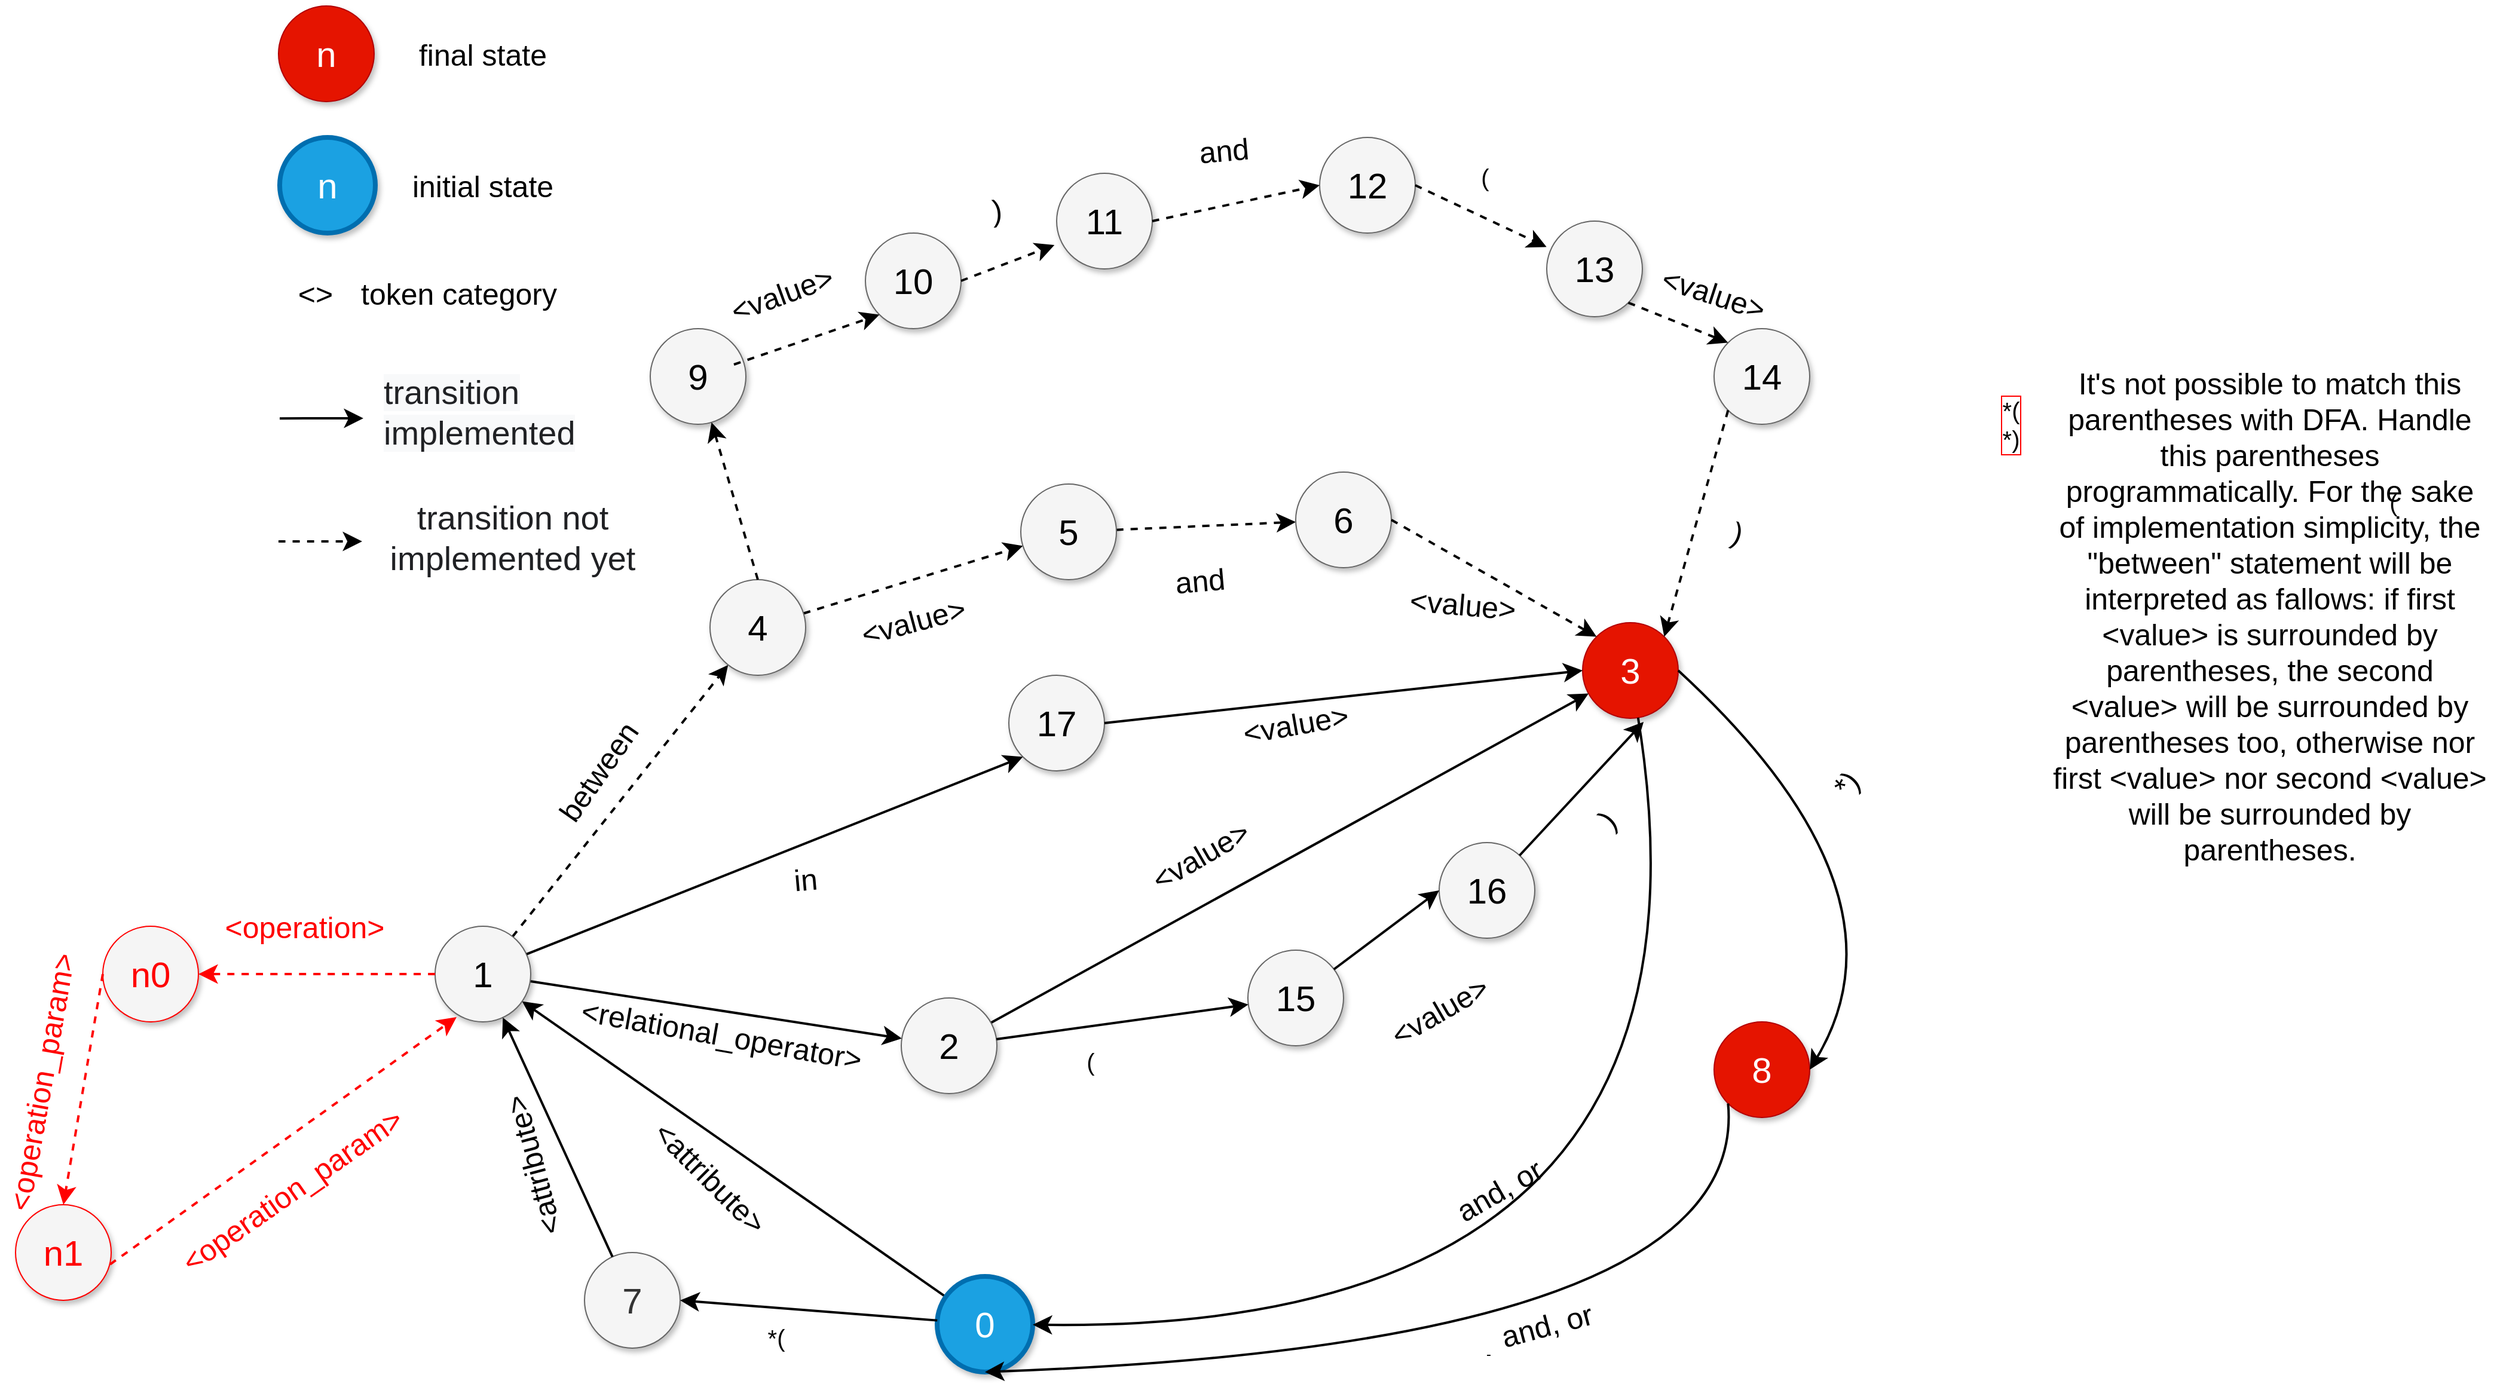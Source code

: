 <mxfile version="13.9.5" type="device"><diagram name="Page-1" id="ff44883e-f642-bcb2-894b-16b3d25a3f0b"><mxGraphModel dx="2258" dy="1375" grid="1" gridSize="10" guides="1" tooltips="1" connect="1" arrows="1" fold="1" page="1" pageScale="1.5" pageWidth="1169" pageHeight="826" background="#ffffff" math="0" shadow="0"><root><mxCell id="0" style=";html=1;"/><mxCell id="1" style=";html=1;" parent="0"/><mxCell id="f0bcc99304e6f5a-9" style="edgeStyle=none;curved=1;html=1;startSize=10;endArrow=classic;endFill=1;endSize=10;strokeColor=#000000;strokeWidth=2;fontSize=12;" parent="1" source="f0bcc99304e6f5a-1" target="f0bcc99304e6f5a-2" edge="1"><mxGeometry relative="1" as="geometry"/></mxCell><mxCell id="f0bcc99304e6f5a-1" value="0" style="ellipse;whiteSpace=wrap;html=1;rounded=0;shadow=1;strokeColor=#006EAF;strokeWidth=4;fontSize=30;align=center;fillColor=#1ba1e2;fontColor=#ffffff;" parent="1" vertex="1"><mxGeometry x="1581" y="1082.94" width="80" height="80" as="geometry"/></mxCell><mxCell id="f0bcc99304e6f5a-10" style="edgeStyle=none;curved=1;html=1;startSize=10;endFill=1;endSize=10;strokeWidth=2;fontSize=12;" parent="1" source="f0bcc99304e6f5a-2" target="f0bcc99304e6f5a-6" edge="1"><mxGeometry relative="1" as="geometry"/></mxCell><mxCell id="f0bcc99304e6f5a-11" style="edgeStyle=none;curved=1;html=1;startSize=10;endFill=1;endSize=10;strokeWidth=2;fontSize=12;dashed=1;" parent="1" source="f0bcc99304e6f5a-2" target="f0bcc99304e6f5a-5" edge="1"><mxGeometry relative="1" as="geometry"/></mxCell><mxCell id="f0bcc99304e6f5a-2" value="1" style="ellipse;whiteSpace=wrap;html=1;rounded=0;shadow=1;strokeColor=#666666;strokeWidth=1;fontSize=30;align=center;fillColor=#f5f5f5;" parent="1" vertex="1"><mxGeometry x="1161" y="790" width="80" height="80" as="geometry"/></mxCell><mxCell id="f0bcc99304e6f5a-4" value="3" style="ellipse;whiteSpace=wrap;html=1;rounded=0;shadow=1;strokeColor=#B20000;strokeWidth=1;fontSize=30;align=center;fillColor=#e51400;fontColor=#ffffff;" parent="1" vertex="1"><mxGeometry x="2121" y="536" width="80" height="80" as="geometry"/></mxCell><mxCell id="f0bcc99304e6f5a-12" style="edgeStyle=none;curved=1;html=1;startSize=10;endFill=1;endSize=10;strokeWidth=2;fontSize=12;dashed=1;" parent="1" source="f0bcc99304e6f5a-5" target="f0bcc99304e6f5a-7" edge="1"><mxGeometry relative="1" as="geometry"/></mxCell><mxCell id="f0bcc99304e6f5a-5" value="4" style="ellipse;whiteSpace=wrap;html=1;rounded=0;shadow=1;strokeColor=#666666;strokeWidth=1;fontSize=30;align=center;fillColor=#f5f5f5;" parent="1" vertex="1"><mxGeometry x="1391" y="500" width="80" height="80" as="geometry"/></mxCell><mxCell id="f0bcc99304e6f5a-14" style="edgeStyle=none;curved=1;html=1;startSize=10;endFill=1;endSize=10;strokeWidth=2;fontSize=12;" parent="1" source="f0bcc99304e6f5a-6" target="f0bcc99304e6f5a-4" edge="1"><mxGeometry relative="1" as="geometry"/></mxCell><mxCell id="f0bcc99304e6f5a-6" value="2" style="ellipse;whiteSpace=wrap;html=1;rounded=0;shadow=1;strokeColor=#666666;strokeWidth=1;fontSize=30;align=center;fillColor=#f5f5f5;" parent="1" vertex="1"><mxGeometry x="1551" y="850" width="80" height="80" as="geometry"/></mxCell><mxCell id="f0bcc99304e6f5a-13" style="edgeStyle=none;curved=1;html=1;startSize=10;endFill=1;endSize=10;strokeWidth=2;fontSize=12;dashed=1;" parent="1" source="f0bcc99304e6f5a-7" target="f0bcc99304e6f5a-8" edge="1"><mxGeometry relative="1" as="geometry"/></mxCell><mxCell id="f0bcc99304e6f5a-7" value="5" style="ellipse;whiteSpace=wrap;html=1;rounded=0;shadow=1;strokeColor=#666666;strokeWidth=1;fontSize=30;align=center;fillColor=#f5f5f5;" parent="1" vertex="1"><mxGeometry x="1651" y="420" width="80" height="80" as="geometry"/></mxCell><mxCell id="f0bcc99304e6f5a-8" value="6" style="ellipse;whiteSpace=wrap;html=1;rounded=0;shadow=1;strokeColor=#666666;strokeWidth=1;fontSize=30;align=center;fillColor=#f5f5f5;" parent="1" vertex="1"><mxGeometry x="1881" y="410" width="80" height="80" as="geometry"/></mxCell><mxCell id="f0bcc99304e6f5a-30" value="&amp;lt;relational_operator&amp;gt;" style="text;html=1;strokeColor=none;fillColor=none;align=center;verticalAlign=middle;whiteSpace=wrap;rounded=0;shadow=1;labelBackgroundColor=none;fontSize=25;rotation=10;" parent="1" vertex="1"><mxGeometry x="1381" y="870" width="40" height="20" as="geometry"/></mxCell><mxCell id="f0bcc99304e6f5a-33" value="&amp;lt;value&amp;gt;" style="text;html=1;strokeColor=none;fillColor=none;align=center;verticalAlign=middle;whiteSpace=wrap;rounded=0;shadow=1;labelBackgroundColor=none;fontSize=25;rotation=-15;" parent="1" vertex="1"><mxGeometry x="1541" y="514" width="40" height="40" as="geometry"/></mxCell><mxCell id="zGkJbQkSqlp_Rj3pSPgc-1" value="7" style="ellipse;whiteSpace=wrap;html=1;rounded=0;shadow=1;strokeWidth=1;fontSize=30;align=center;fillColor=#f5f5f5;strokeColor=#666666;fontColor=#333333;" parent="1" vertex="1"><mxGeometry x="1286" y="1062.94" width="80" height="80" as="geometry"/></mxCell><mxCell id="zGkJbQkSqlp_Rj3pSPgc-3" style="edgeStyle=none;curved=1;html=1;startSize=10;endArrow=classic;endFill=1;endSize=10;strokeColor=#000000;strokeWidth=2;fontSize=12;entryX=1;entryY=0.5;entryDx=0;entryDy=0;" parent="1" source="f0bcc99304e6f5a-1" target="zGkJbQkSqlp_Rj3pSPgc-1" edge="1"><mxGeometry relative="1" as="geometry"><mxPoint x="941" y="960" as="sourcePoint"/><mxPoint x="1161" y="960" as="targetPoint"/></mxGeometry></mxCell><mxCell id="zGkJbQkSqlp_Rj3pSPgc-4" value="*(" style="text;html=1;resizable=0;points=[];align=center;verticalAlign=middle;labelBackgroundColor=none;fontSize=20;" parent="zGkJbQkSqlp_Rj3pSPgc-3" vertex="1" connectable="0"><mxGeometry x="0.255" y="-5" relative="1" as="geometry"><mxPoint x="-0.36" y="29.03" as="offset"/></mxGeometry></mxCell><mxCell id="RnQfbzzAzP_7NJszoJCJ-1" value="16" style="ellipse;whiteSpace=wrap;html=1;rounded=0;shadow=1;strokeColor=#666666;strokeWidth=1;fontSize=30;align=center;fillColor=#f5f5f5;" parent="1" vertex="1"><mxGeometry x="2001" y="720" width="80" height="80" as="geometry"/></mxCell><mxCell id="RnQfbzzAzP_7NJszoJCJ-2" value="15" style="ellipse;whiteSpace=wrap;html=1;rounded=0;shadow=1;strokeColor=#666666;strokeWidth=1;fontSize=30;align=center;fillColor=#f5f5f5;" parent="1" vertex="1"><mxGeometry x="1841" y="810" width="80" height="80" as="geometry"/></mxCell><mxCell id="RnQfbzzAzP_7NJszoJCJ-3" style="edgeStyle=none;curved=1;html=1;startSize=10;endFill=1;endSize=10;strokeWidth=2;fontSize=12;" parent="1" source="f0bcc99304e6f5a-6" target="RnQfbzzAzP_7NJszoJCJ-2" edge="1"><mxGeometry relative="1" as="geometry"><mxPoint x="1867.03" y="612.626" as="sourcePoint"/><mxPoint x="2084.978" y="507.39" as="targetPoint"/></mxGeometry></mxCell><mxCell id="RnQfbzzAzP_7NJszoJCJ-4" style="edgeStyle=none;curved=1;html=1;startSize=10;endFill=1;endSize=10;strokeWidth=2;fontSize=12;entryX=0;entryY=0.5;entryDx=0;entryDy=0;" parent="1" source="RnQfbzzAzP_7NJszoJCJ-2" target="RnQfbzzAzP_7NJszoJCJ-1" edge="1"><mxGeometry relative="1" as="geometry"><mxPoint x="2050.996" y="650.002" as="sourcePoint"/><mxPoint x="2134.388" y="705.692" as="targetPoint"/></mxGeometry></mxCell><mxCell id="RnQfbzzAzP_7NJszoJCJ-5" style="edgeStyle=none;curved=1;html=1;startSize=10;endFill=1;endSize=10;strokeWidth=2;fontSize=12;entryX=0.638;entryY=1.038;entryDx=0;entryDy=0;entryPerimeter=0;" parent="1" source="RnQfbzzAzP_7NJszoJCJ-1" target="f0bcc99304e6f5a-4" edge="1"><mxGeometry relative="1" as="geometry"><mxPoint x="1971.004" y="616.786" as="sourcePoint"/><mxPoint x="2133.25" y="560" as="targetPoint"/></mxGeometry></mxCell><mxCell id="RnQfbzzAzP_7NJszoJCJ-6" style="edgeStyle=none;curved=1;html=1;startSize=10;endFill=1;endSize=10;strokeWidth=2;fontSize=12;" parent="1" source="f0bcc99304e6f5a-4" target="f0bcc99304e6f5a-1" edge="1"><mxGeometry relative="1" as="geometry"><mxPoint x="2159.044" y="502.357" as="sourcePoint"/><mxPoint x="2512.965" y="617.617" as="targetPoint"/><Array as="points"><mxPoint x="2251" y="1130"/></Array></mxGeometry></mxCell><mxCell id="RnQfbzzAzP_7NJszoJCJ-14" style="edgeStyle=none;curved=1;html=1;startSize=10;endFill=1;endSize=10;strokeWidth=2;fontSize=12;" parent="1" source="zGkJbQkSqlp_Rj3pSPgc-1" target="f0bcc99304e6f5a-2" edge="1"><mxGeometry relative="1" as="geometry"><mxPoint x="1164.273" y="922.266" as="sourcePoint"/><mxPoint x="1267.741" y="627.738" as="targetPoint"/></mxGeometry></mxCell><mxCell id="RnQfbzzAzP_7NJszoJCJ-15" value="&amp;lt;attribute&amp;gt;" style="text;html=1;strokeColor=none;fillColor=none;align=center;verticalAlign=middle;whiteSpace=wrap;rounded=0;shadow=1;labelBackgroundColor=none;fontSize=25;rotation=-105;" parent="1" vertex="1"><mxGeometry x="1231" y="980" width="22" height="20" as="geometry"/></mxCell><mxCell id="RnQfbzzAzP_7NJszoJCJ-20" style="edgeStyle=none;curved=1;html=1;startSize=10;endFill=1;endSize=10;strokeWidth=2;fontSize=12;exitX=1;exitY=0.5;exitDx=0;exitDy=0;entryX=0;entryY=0;entryDx=0;entryDy=0;dashed=1;" parent="1" source="f0bcc99304e6f5a-8" target="f0bcc99304e6f5a-4" edge="1"><mxGeometry relative="1" as="geometry"><mxPoint x="1597.911" y="354.587" as="sourcePoint"/><mxPoint x="1714.135" y="305.522" as="targetPoint"/></mxGeometry></mxCell><mxCell id="RnQfbzzAzP_7NJszoJCJ-25" value="8" style="ellipse;whiteSpace=wrap;html=1;rounded=0;shadow=1;strokeColor=#B20000;strokeWidth=1;fontSize=30;align=center;fillColor=#e51400;fontColor=#ffffff;" parent="1" vertex="1"><mxGeometry x="2231" y="870" width="80" height="80" as="geometry"/></mxCell><mxCell id="RnQfbzzAzP_7NJszoJCJ-26" style="edgeStyle=none;curved=1;html=1;startSize=10;endFill=1;endSize=10;strokeWidth=2;fontSize=12;entryX=1;entryY=0.5;entryDx=0;entryDy=0;exitX=1;exitY=0.5;exitDx=0;exitDy=0;" parent="1" source="f0bcc99304e6f5a-4" target="RnQfbzzAzP_7NJszoJCJ-25" edge="1"><mxGeometry relative="1" as="geometry"><mxPoint x="1869.766" y="544.675" as="sourcePoint"/><mxPoint x="1908.54" y="473.04" as="targetPoint"/><Array as="points"><mxPoint x="2401" y="760"/></Array></mxGeometry></mxCell><mxCell id="RnQfbzzAzP_7NJszoJCJ-27" value="-" style="edgeStyle=none;curved=1;html=1;startSize=10;endFill=1;endSize=10;strokeWidth=2;fontSize=12;exitX=0;exitY=1;exitDx=0;exitDy=0;entryX=0.5;entryY=1;entryDx=0;entryDy=0;" parent="1" source="RnQfbzzAzP_7NJszoJCJ-25" target="f0bcc99304e6f5a-1" edge="1"><mxGeometry relative="1" as="geometry"><mxPoint x="1915.722" y="465.608" as="sourcePoint"/><mxPoint x="1048.036" y="645.111" as="targetPoint"/><Array as="points"><mxPoint x="2261" y="1140"/></Array></mxGeometry></mxCell><mxCell id="RnQfbzzAzP_7NJszoJCJ-28" value="9" style="ellipse;whiteSpace=wrap;html=1;rounded=0;shadow=1;strokeColor=#666666;strokeWidth=1;fontSize=30;align=center;fillColor=#f5f5f5;" parent="1" vertex="1"><mxGeometry x="1341" y="290" width="80" height="80" as="geometry"/></mxCell><mxCell id="RnQfbzzAzP_7NJszoJCJ-29" value="10" style="ellipse;whiteSpace=wrap;html=1;rounded=0;shadow=1;strokeColor=#666666;strokeWidth=1;fontSize=30;align=center;fillColor=#f5f5f5;" parent="1" vertex="1"><mxGeometry x="1521" y="210" width="80" height="80" as="geometry"/></mxCell><mxCell id="RnQfbzzAzP_7NJszoJCJ-30" value="11" style="ellipse;whiteSpace=wrap;html=1;rounded=0;shadow=1;strokeColor=#666666;strokeWidth=1;fontSize=30;align=center;fillColor=#f5f5f5;" parent="1" vertex="1"><mxGeometry x="1681" y="160" width="80" height="80" as="geometry"/></mxCell><mxCell id="RnQfbzzAzP_7NJszoJCJ-31" value="12" style="ellipse;whiteSpace=wrap;html=1;rounded=0;shadow=1;strokeColor=#666666;strokeWidth=1;fontSize=30;align=center;fillColor=#f5f5f5;" parent="1" vertex="1"><mxGeometry x="1901" y="130" width="80" height="80" as="geometry"/></mxCell><mxCell id="RnQfbzzAzP_7NJszoJCJ-32" value="13" style="ellipse;whiteSpace=wrap;html=1;rounded=0;shadow=1;strokeColor=#666666;strokeWidth=1;fontSize=30;align=center;fillColor=#f5f5f5;" parent="1" vertex="1"><mxGeometry x="2091" y="200" width="80" height="80" as="geometry"/></mxCell><mxCell id="RnQfbzzAzP_7NJszoJCJ-33" value="14" style="ellipse;whiteSpace=wrap;html=1;rounded=0;shadow=1;strokeColor=#666666;strokeWidth=1;fontSize=30;align=center;fillColor=#f5f5f5;" parent="1" vertex="1"><mxGeometry x="2231" y="290" width="80" height="80" as="geometry"/></mxCell><mxCell id="RnQfbzzAzP_7NJszoJCJ-36" style="edgeStyle=none;curved=1;html=1;startSize=10;endFill=1;endSize=10;strokeWidth=2;fontSize=12;exitX=0.5;exitY=0;exitDx=0;exitDy=0;dashed=1;" parent="1" source="f0bcc99304e6f5a-5" target="RnQfbzzAzP_7NJszoJCJ-28" edge="1"><mxGeometry relative="1" as="geometry"><mxPoint x="1481" y="470" as="sourcePoint"/><mxPoint x="1387.858" y="359.996" as="targetPoint"/></mxGeometry></mxCell><mxCell id="RnQfbzzAzP_7NJszoJCJ-37" style="edgeStyle=none;curved=1;html=1;startSize=10;endFill=1;endSize=10;strokeWidth=2;fontSize=12;entryX=0;entryY=1;entryDx=0;entryDy=0;dashed=1;" parent="1" target="RnQfbzzAzP_7NJszoJCJ-29" edge="1"><mxGeometry relative="1" as="geometry"><mxPoint x="1411" y="320" as="sourcePoint"/><mxPoint x="1551" y="230" as="targetPoint"/></mxGeometry></mxCell><mxCell id="RnQfbzzAzP_7NJszoJCJ-38" style="edgeStyle=none;curved=1;html=1;startSize=10;endFill=1;endSize=10;strokeWidth=2;fontSize=12;entryX=-0.023;entryY=0.75;entryDx=0;entryDy=0;entryPerimeter=0;dashed=1;exitX=1;exitY=0.5;exitDx=0;exitDy=0;" parent="1" source="RnQfbzzAzP_7NJszoJCJ-29" target="RnQfbzzAzP_7NJszoJCJ-30" edge="1"><mxGeometry relative="1" as="geometry"><mxPoint x="1581" y="250" as="sourcePoint"/><mxPoint x="1707.858" y="242.416" as="targetPoint"/></mxGeometry></mxCell><mxCell id="RnQfbzzAzP_7NJszoJCJ-39" style="edgeStyle=none;curved=1;html=1;startSize=10;endFill=1;endSize=10;strokeWidth=2;fontSize=12;exitX=1;exitY=0.5;exitDx=0;exitDy=0;entryX=0;entryY=0.5;entryDx=0;entryDy=0;dashed=1;" parent="1" source="RnQfbzzAzP_7NJszoJCJ-30" target="RnQfbzzAzP_7NJszoJCJ-31" edge="1"><mxGeometry relative="1" as="geometry"><mxPoint x="1780.497" y="283.793" as="sourcePoint"/><mxPoint x="1887.358" y="236.206" as="targetPoint"/></mxGeometry></mxCell><mxCell id="RnQfbzzAzP_7NJszoJCJ-40" style="edgeStyle=none;curved=1;html=1;startSize=10;endFill=1;endSize=10;strokeWidth=2;fontSize=12;exitX=1;exitY=0.5;exitDx=0;exitDy=0;entryX=-0.002;entryY=0.271;entryDx=0;entryDy=0;entryPerimeter=0;dashed=1;" parent="1" source="RnQfbzzAzP_7NJszoJCJ-31" target="RnQfbzzAzP_7NJszoJCJ-32" edge="1"><mxGeometry relative="1" as="geometry"><mxPoint x="1834.497" y="347.583" as="sourcePoint"/><mxPoint x="1941.358" y="299.996" as="targetPoint"/></mxGeometry></mxCell><mxCell id="RnQfbzzAzP_7NJszoJCJ-41" style="edgeStyle=none;curved=1;html=1;startSize=10;endFill=1;endSize=10;strokeWidth=2;fontSize=12;entryX=0;entryY=0;entryDx=0;entryDy=0;exitX=1;exitY=1;exitDx=0;exitDy=0;dashed=1;" parent="1" source="RnQfbzzAzP_7NJszoJCJ-32" target="RnQfbzzAzP_7NJszoJCJ-33" edge="1"><mxGeometry relative="1" as="geometry"><mxPoint x="1970.997" y="347.583" as="sourcePoint"/><mxPoint x="2077.858" y="299.996" as="targetPoint"/></mxGeometry></mxCell><mxCell id="RnQfbzzAzP_7NJszoJCJ-42" style="edgeStyle=none;curved=1;html=1;startSize=10;endFill=1;endSize=10;strokeWidth=2;fontSize=12;entryX=1;entryY=0;entryDx=0;entryDy=0;exitX=0;exitY=1;exitDx=0;exitDy=0;dashed=1;" parent="1" source="RnQfbzzAzP_7NJszoJCJ-33" target="f0bcc99304e6f5a-4" edge="1"><mxGeometry relative="1" as="geometry"><mxPoint x="1960.997" y="327.583" as="sourcePoint"/><mxPoint x="2067.858" y="279.996" as="targetPoint"/></mxGeometry></mxCell><mxCell id="RnQfbzzAzP_7NJszoJCJ-43" value="&amp;lt;attribute&amp;gt;" style="text;html=1;strokeColor=none;fillColor=none;align=center;verticalAlign=middle;whiteSpace=wrap;rounded=0;shadow=1;labelBackgroundColor=none;fontSize=25;rotation=45;" parent="1" vertex="1"><mxGeometry x="1381" y="990" width="22" height="20" as="geometry"/></mxCell><mxCell id="RnQfbzzAzP_7NJszoJCJ-45" value="between" style="text;html=1;strokeColor=none;fillColor=none;align=center;verticalAlign=middle;whiteSpace=wrap;rounded=0;shadow=1;labelBackgroundColor=none;fontSize=25;rotation=-55;" parent="1" vertex="1"><mxGeometry x="1286" y="650" width="22" height="20" as="geometry"/></mxCell><mxCell id="DeqSXlcTdvhz6Is8dRwD-1" value="&amp;lt;value&amp;gt;" style="text;html=1;strokeColor=none;fillColor=none;align=center;verticalAlign=middle;whiteSpace=wrap;rounded=0;shadow=1;labelBackgroundColor=none;fontSize=25;rotation=-30;" parent="1" vertex="1"><mxGeometry x="1781" y="710" width="40" height="40" as="geometry"/></mxCell><mxCell id="DeqSXlcTdvhz6Is8dRwD-2" value="(" style="text;html=1;resizable=0;points=[];align=center;verticalAlign=middle;labelBackgroundColor=none;fontSize=20;" parent="1" vertex="1" connectable="0"><mxGeometry x="1270.999" y="1069.997" as="geometry"><mxPoint x="438" y="-167" as="offset"/></mxGeometry></mxCell><mxCell id="DeqSXlcTdvhz6Is8dRwD-3" value="&amp;lt;value&amp;gt;" style="text;html=1;strokeColor=none;fillColor=none;align=center;verticalAlign=middle;whiteSpace=wrap;rounded=0;shadow=1;labelBackgroundColor=none;fontSize=25;rotation=-30;" parent="1" vertex="1"><mxGeometry x="1981" y="840" width="40" height="40" as="geometry"/></mxCell><mxCell id="DeqSXlcTdvhz6Is8dRwD-4" value=")" style="text;html=1;strokeColor=none;fillColor=none;align=center;verticalAlign=middle;whiteSpace=wrap;rounded=0;shadow=1;labelBackgroundColor=none;fontSize=25;rotation=-45;" parent="1" vertex="1"><mxGeometry x="2121" y="680" width="40" height="40" as="geometry"/></mxCell><mxCell id="DeqSXlcTdvhz6Is8dRwD-5" value="and, or" style="text;html=1;strokeColor=none;fillColor=none;align=center;verticalAlign=middle;whiteSpace=wrap;rounded=0;shadow=1;labelBackgroundColor=none;fontSize=25;rotation=-15;" parent="1" vertex="1"><mxGeometry x="2021" y="1102.94" width="140" height="40" as="geometry"/></mxCell><mxCell id="DeqSXlcTdvhz6Is8dRwD-6" value="and, or" style="text;html=1;strokeColor=none;fillColor=none;align=center;verticalAlign=middle;whiteSpace=wrap;rounded=0;shadow=1;labelBackgroundColor=none;fontSize=25;rotation=-30;" parent="1" vertex="1"><mxGeometry x="1981" y="990" width="140" height="40" as="geometry"/></mxCell><mxCell id="DeqSXlcTdvhz6Is8dRwD-7" value="*)" style="text;html=1;strokeColor=none;fillColor=none;align=center;verticalAlign=middle;whiteSpace=wrap;rounded=0;shadow=1;labelBackgroundColor=none;fontSize=25;rotation=-45;" parent="1" vertex="1"><mxGeometry x="2321" y="650" width="40" height="40" as="geometry"/></mxCell><mxCell id="DeqSXlcTdvhz6Is8dRwD-8" value="(" style="text;html=1;resizable=0;points=[];align=center;verticalAlign=middle;labelBackgroundColor=none;fontSize=20;" parent="1" vertex="1" connectable="0"><mxGeometry x="2360.999" y="601.997" as="geometry"><mxPoint x="438" y="-167" as="offset"/></mxGeometry></mxCell><mxCell id="DeqSXlcTdvhz6Is8dRwD-9" value="&amp;lt;value&amp;gt;" style="text;html=1;strokeColor=none;fillColor=none;align=center;verticalAlign=middle;whiteSpace=wrap;rounded=0;shadow=1;labelBackgroundColor=none;fontSize=25;rotation=-20;" parent="1" vertex="1"><mxGeometry x="1431" y="240" width="40" height="40" as="geometry"/></mxCell><mxCell id="DeqSXlcTdvhz6Is8dRwD-10" value="&amp;lt;value&amp;gt;" style="text;html=1;strokeColor=none;fillColor=none;align=center;verticalAlign=middle;whiteSpace=wrap;rounded=0;shadow=1;labelBackgroundColor=none;fontSize=25;rotation=18;" parent="1" vertex="1"><mxGeometry x="2211" y="240" width="40" height="40" as="geometry"/></mxCell><mxCell id="DeqSXlcTdvhz6Is8dRwD-11" value="(" style="text;html=1;resizable=0;points=[];align=center;verticalAlign=middle;labelBackgroundColor=none;fontSize=20;" parent="1" vertex="1" connectable="0"><mxGeometry x="1600.999" y="329.997" as="geometry"><mxPoint x="438" y="-167" as="offset"/></mxGeometry></mxCell><mxCell id="DeqSXlcTdvhz6Is8dRwD-12" value=")" style="text;html=1;strokeColor=none;fillColor=none;align=center;verticalAlign=middle;whiteSpace=wrap;rounded=0;shadow=1;labelBackgroundColor=none;fontSize=25;rotation=17;" parent="1" vertex="1"><mxGeometry x="2231" y="440" width="40" height="40" as="geometry"/></mxCell><mxCell id="DeqSXlcTdvhz6Is8dRwD-13" value=")" style="text;html=1;strokeColor=none;fillColor=none;align=center;verticalAlign=middle;whiteSpace=wrap;rounded=0;shadow=1;labelBackgroundColor=none;fontSize=25;rotation=-5;" parent="1" vertex="1"><mxGeometry x="1611" y="170" width="40" height="40" as="geometry"/></mxCell><mxCell id="DeqSXlcTdvhz6Is8dRwD-14" value="and" style="text;html=1;strokeColor=none;fillColor=none;align=center;verticalAlign=middle;whiteSpace=wrap;rounded=0;shadow=1;labelBackgroundColor=none;fontSize=25;rotation=-5;" parent="1" vertex="1"><mxGeometry x="1801" y="120" width="40" height="40" as="geometry"/></mxCell><mxCell id="DeqSXlcTdvhz6Is8dRwD-15" value="&amp;lt;value&amp;gt;" style="text;html=1;strokeColor=none;fillColor=none;align=center;verticalAlign=middle;whiteSpace=wrap;rounded=0;shadow=1;labelBackgroundColor=none;fontSize=25;rotation=5;" parent="1" vertex="1"><mxGeometry x="2001" y="500" width="40" height="40" as="geometry"/></mxCell><mxCell id="DeqSXlcTdvhz6Is8dRwD-16" value="and" style="text;html=1;strokeColor=none;fillColor=none;align=center;verticalAlign=middle;whiteSpace=wrap;rounded=0;shadow=1;labelBackgroundColor=none;fontSize=25;rotation=-5;" parent="1" vertex="1"><mxGeometry x="1781" y="480" width="40" height="40" as="geometry"/></mxCell><mxCell id="DeqSXlcTdvhz6Is8dRwD-17" value="17" style="ellipse;whiteSpace=wrap;html=1;rounded=0;shadow=1;strokeColor=#666666;strokeWidth=1;fontSize=30;align=center;fillColor=#f5f5f5;" parent="1" vertex="1"><mxGeometry x="1641" y="580" width="80" height="80" as="geometry"/></mxCell><mxCell id="DeqSXlcTdvhz6Is8dRwD-18" style="edgeStyle=none;curved=1;html=1;startSize=10;endArrow=classic;endFill=1;endSize=10;strokeColor=#000000;strokeWidth=2;fontSize=12;exitX=0.958;exitY=0.292;exitDx=0;exitDy=0;entryX=0;entryY=1;entryDx=0;entryDy=0;exitPerimeter=0;" parent="1" source="f0bcc99304e6f5a-2" target="DeqSXlcTdvhz6Is8dRwD-17" edge="1"><mxGeometry relative="1" as="geometry"><mxPoint x="1191" y="790" as="sourcePoint"/><mxPoint x="1150" y="570" as="targetPoint"/></mxGeometry></mxCell><mxCell id="DeqSXlcTdvhz6Is8dRwD-19" style="edgeStyle=none;curved=1;html=1;startSize=10;endArrow=classic;endFill=1;endSize=10;strokeColor=#000000;strokeWidth=2;fontSize=12;exitX=1;exitY=0.5;exitDx=0;exitDy=0;entryX=0;entryY=0.5;entryDx=0;entryDy=0;" parent="1" source="DeqSXlcTdvhz6Is8dRwD-17" target="f0bcc99304e6f5a-4" edge="1"><mxGeometry relative="1" as="geometry"><mxPoint x="1247.64" y="823.36" as="sourcePoint"/><mxPoint x="1662.716" y="658.284" as="targetPoint"/></mxGeometry></mxCell><mxCell id="DeqSXlcTdvhz6Is8dRwD-20" value="in" style="text;html=1;strokeColor=none;fillColor=none;align=center;verticalAlign=middle;whiteSpace=wrap;rounded=0;shadow=1;labelBackgroundColor=none;fontSize=25;rotation=-5;" parent="1" vertex="1"><mxGeometry x="1451" y="730" width="40" height="40" as="geometry"/></mxCell><mxCell id="DeqSXlcTdvhz6Is8dRwD-21" value="&amp;lt;value&amp;gt;" style="text;html=1;strokeColor=none;fillColor=none;align=center;verticalAlign=middle;whiteSpace=wrap;rounded=0;shadow=1;labelBackgroundColor=none;fontSize=25;rotation=-10;" parent="1" vertex="1"><mxGeometry x="1861" y="600" width="40" height="40" as="geometry"/></mxCell><mxCell id="DeqSXlcTdvhz6Is8dRwD-22" value="n" style="ellipse;whiteSpace=wrap;html=1;rounded=0;shadow=1;strokeColor=#B20000;strokeWidth=1;fontSize=30;align=center;fillColor=#e51400;fontColor=#ffffff;" parent="1" vertex="1"><mxGeometry x="1030" y="20" width="80" height="80" as="geometry"/></mxCell><mxCell id="DeqSXlcTdvhz6Is8dRwD-23" value="final state" style="text;html=1;strokeColor=none;fillColor=none;align=center;verticalAlign=middle;whiteSpace=wrap;rounded=0;shadow=1;labelBackgroundColor=none;fontSize=25;rotation=0;" parent="1" vertex="1"><mxGeometry x="1121" y="40" width="160" height="40" as="geometry"/></mxCell><mxCell id="DeqSXlcTdvhz6Is8dRwD-24" value="n" style="ellipse;whiteSpace=wrap;html=1;rounded=0;shadow=1;strokeColor=#006EAF;strokeWidth=4;fontSize=30;align=center;fillColor=#1ba1e2;fontColor=#ffffff;" parent="1" vertex="1"><mxGeometry x="1031" y="130" width="80" height="80" as="geometry"/></mxCell><mxCell id="DeqSXlcTdvhz6Is8dRwD-25" value="initial state" style="text;html=1;strokeColor=none;fillColor=none;align=center;verticalAlign=middle;whiteSpace=wrap;rounded=0;shadow=1;labelBackgroundColor=none;fontSize=25;rotation=0;" parent="1" vertex="1"><mxGeometry x="1121" y="150" width="160" height="40" as="geometry"/></mxCell><mxCell id="DeqSXlcTdvhz6Is8dRwD-29" value="&amp;lt;&amp;gt;" style="text;html=1;strokeColor=none;fillColor=none;align=center;verticalAlign=middle;whiteSpace=wrap;rounded=0;shadow=1;labelBackgroundColor=none;fontSize=25;rotation=0;" parent="1" vertex="1"><mxGeometry x="1041" y="240" width="40" height="40" as="geometry"/></mxCell><mxCell id="DeqSXlcTdvhz6Is8dRwD-30" value="token category" style="text;html=1;strokeColor=none;fillColor=none;align=center;verticalAlign=middle;whiteSpace=wrap;rounded=0;shadow=1;labelBackgroundColor=none;fontSize=25;rotation=0;" parent="1" vertex="1"><mxGeometry x="1091" y="240" width="180" height="40" as="geometry"/></mxCell><mxCell id="DeqSXlcTdvhz6Is8dRwD-31" style="edgeStyle=none;curved=1;html=1;startSize=10;endFill=1;endSize=10;strokeWidth=2;fontSize=12;dashed=1;" parent="1" edge="1"><mxGeometry relative="1" as="geometry"><mxPoint x="1030" y="468" as="sourcePoint"/><mxPoint x="1100" y="468" as="targetPoint"/></mxGeometry></mxCell><mxCell id="DeqSXlcTdvhz6Is8dRwD-32" style="edgeStyle=none;curved=1;html=1;startSize=10;endArrow=classic;endFill=1;endSize=10;strokeColor=#000000;strokeWidth=2;fontSize=12;exitX=0.958;exitY=0.292;exitDx=0;exitDy=0;exitPerimeter=0;" parent="1" edge="1"><mxGeometry relative="1" as="geometry"><mxPoint x="1031" y="365.08" as="sourcePoint"/><mxPoint x="1101" y="365" as="targetPoint"/></mxGeometry></mxCell><mxCell id="DeqSXlcTdvhz6Is8dRwD-33" value="&lt;br class=&quot;Apple-interchange-newline&quot;&gt;&lt;span style=&quot;color: rgb(32 , 33 , 36) ; font-family: &amp;#34;arial&amp;#34; , sans-serif ; font-size: 28px ; text-align: left&quot;&gt;transition not implemented yet&lt;/span&gt;" style="text;html=1;strokeColor=none;fillColor=none;align=center;verticalAlign=middle;whiteSpace=wrap;rounded=0;shadow=1;labelBackgroundColor=none;fontSize=25;rotation=0;" parent="1" vertex="1"><mxGeometry x="1121" y="430" width="210" height="40" as="geometry"/></mxCell><mxCell id="DeqSXlcTdvhz6Is8dRwD-34" value="&lt;span style=&quot;font-style: normal ; font-weight: 400 ; letter-spacing: normal ; text-indent: 0px ; text-transform: none ; word-spacing: 0px ; background-color: rgb(248 , 249 , 250) ; color: rgb(32 , 33 , 36) ; font-family: &amp;#34;arial&amp;#34; , sans-serif ; font-size: 28px ; text-align: left&quot;&gt;transition implemented&lt;/span&gt;" style="text;whiteSpace=wrap;html=1;" parent="1" vertex="1"><mxGeometry x="1116" y="320" width="170" height="50" as="geometry"/></mxCell><mxCell id="DeqSXlcTdvhz6Is8dRwD-37" value="*(&lt;br&gt;*)" style="text;html=1;resizable=0;points=[];align=center;verticalAlign=middle;labelBackgroundColor=none;fontSize=20;labelBorderColor=#FF0000;" parent="1" vertex="1" connectable="0"><mxGeometry x="2671.0" y="920.003" as="geometry"><mxPoint x="-192" y="-550" as="offset"/></mxGeometry></mxCell><mxCell id="DeqSXlcTdvhz6Is8dRwD-38" value="It's not possible to match this parentheses with DFA. Handle this parentheses programmatically. For the sake of implementation simplicity, the &quot;between&quot; statement will be interpreted as fallows: if first &amp;lt;value&amp;gt; is surrounded by parentheses, the second &amp;lt;value&amp;gt; will be surrounded by parentheses too, otherwise nor first &amp;lt;value&amp;gt; nor second &amp;lt;value&amp;gt; will be surrounded by parentheses." style="text;html=1;strokeColor=none;fillColor=none;align=center;verticalAlign=middle;whiteSpace=wrap;rounded=0;shadow=1;labelBackgroundColor=none;fontSize=25;rotation=0;" parent="1" vertex="1"><mxGeometry x="2511" y="510" width="370" height="40" as="geometry"/></mxCell><mxCell id="C7y5mEGrjjFLMUhYo08E-1" value="n0" style="ellipse;whiteSpace=wrap;html=1;rounded=0;shadow=1;strokeWidth=1;fontSize=30;align=center;fillColor=#f5f5f5;strokeColor=#FF0000;labelBackgroundColor=none;fontColor=#FF0000;" parent="1" vertex="1"><mxGeometry x="883" y="790" width="80" height="80" as="geometry"/></mxCell><mxCell id="C7y5mEGrjjFLMUhYo08E-2" style="edgeStyle=none;curved=1;html=1;startSize=10;endFill=1;endSize=10;strokeWidth=2;fontSize=12;dashed=1;exitX=0;exitY=0.5;exitDx=0;exitDy=0;entryX=1;entryY=0.5;entryDx=0;entryDy=0;strokeColor=#FF0000;" parent="1" source="f0bcc99304e6f5a-2" target="C7y5mEGrjjFLMUhYo08E-1" edge="1"><mxGeometry relative="1" as="geometry"><mxPoint x="1061.716" y="901.716" as="sourcePoint"/><mxPoint x="1110.334" y="700.0" as="targetPoint"/></mxGeometry></mxCell><mxCell id="C7y5mEGrjjFLMUhYo08E-5" value="&amp;lt;operation&amp;gt;" style="text;html=1;strokeColor=none;fillColor=none;align=center;verticalAlign=middle;whiteSpace=wrap;rounded=0;shadow=1;labelBackgroundColor=none;fontSize=25;rotation=0;fontColor=#FF0000;" parent="1" vertex="1"><mxGeometry x="1041" y="780" width="22" height="20" as="geometry"/></mxCell><mxCell id="vWmxqYHB89RXkJYHl4tt-1" value="n1" style="ellipse;whiteSpace=wrap;html=1;rounded=0;shadow=1;strokeWidth=1;fontSize=30;align=center;fillColor=#f5f5f5;strokeColor=#FF0000;fontColor=#FF0000;" vertex="1" parent="1"><mxGeometry x="810" y="1022.94" width="80" height="80" as="geometry"/></mxCell><mxCell id="vWmxqYHB89RXkJYHl4tt-3" style="edgeStyle=none;curved=1;html=1;startSize=10;endFill=1;endSize=10;strokeWidth=2;fontSize=12;dashed=1;exitX=0;exitY=0.5;exitDx=0;exitDy=0;entryX=0.5;entryY=0;entryDx=0;entryDy=0;strokeColor=#FF0000;" edge="1" parent="1" source="C7y5mEGrjjFLMUhYo08E-1" target="vWmxqYHB89RXkJYHl4tt-1"><mxGeometry relative="1" as="geometry"><mxPoint x="928" y="930" as="sourcePoint"/><mxPoint x="730" y="930" as="targetPoint"/></mxGeometry></mxCell><mxCell id="vWmxqYHB89RXkJYHl4tt-4" style="edgeStyle=none;curved=1;html=1;startSize=10;endFill=1;endSize=10;strokeWidth=2;fontSize=12;dashed=1;exitX=0.988;exitY=0.625;exitDx=0;exitDy=0;entryX=0.225;entryY=0.95;entryDx=0;entryDy=0;exitPerimeter=0;entryPerimeter=0;strokeColor=#FF0000;" edge="1" parent="1" source="vWmxqYHB89RXkJYHl4tt-1" target="f0bcc99304e6f5a-2"><mxGeometry relative="1" as="geometry"><mxPoint x="648" y="1140" as="sourcePoint"/><mxPoint x="1031" y="1030" as="targetPoint"/></mxGeometry></mxCell><mxCell id="vWmxqYHB89RXkJYHl4tt-6" value="&amp;lt;operation_param&amp;gt;" style="text;html=1;strokeColor=none;fillColor=none;align=center;verticalAlign=middle;whiteSpace=wrap;rounded=0;shadow=1;labelBackgroundColor=none;fontSize=25;rotation=-80;fontColor=#FF0000;" vertex="1" parent="1"><mxGeometry x="820" y="910" width="22" height="20" as="geometry"/></mxCell><mxCell id="vWmxqYHB89RXkJYHl4tt-8" value="&amp;lt;operation_param&amp;gt;" style="text;html=1;strokeColor=none;fillColor=none;align=center;verticalAlign=middle;whiteSpace=wrap;rounded=0;shadow=1;labelBackgroundColor=none;fontSize=25;rotation=-35;fontColor=#FF0000;" vertex="1" parent="1"><mxGeometry x="1030" y="1000" width="22" height="20" as="geometry"/></mxCell></root></mxGraphModel></diagram></mxfile>